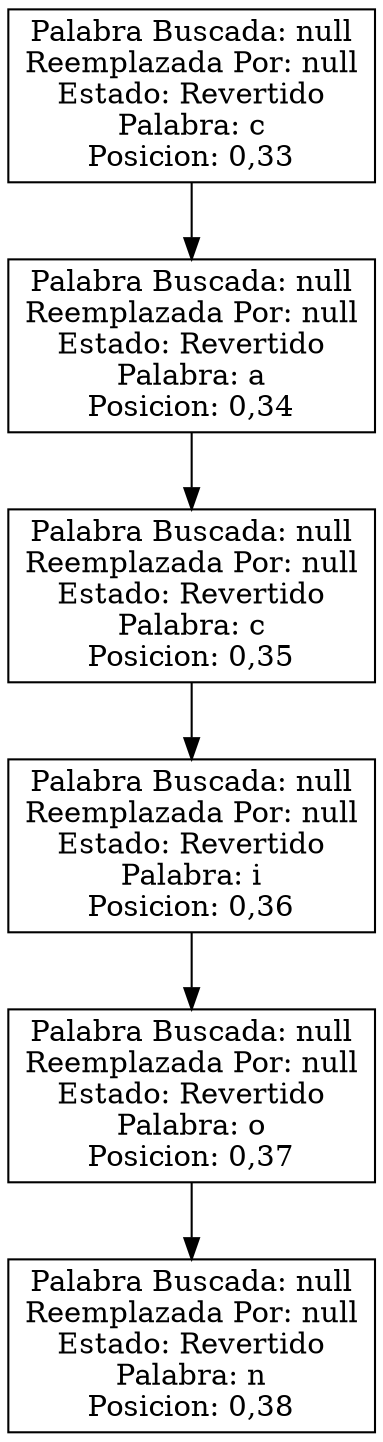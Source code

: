 digraph pilaRevertidos{ 
node[shape=record]; 
node0[label=" Palabra Buscada: null\nReemplazada Por: null\nEstado: Revertido\nPalabra: c\nPosicion: 0,33" ]; 
node0->node1; 
node1[label=" Palabra Buscada: null\nReemplazada Por: null\nEstado: Revertido\nPalabra: a\nPosicion: 0,34" ]; 
node1->node2; 
node2[label=" Palabra Buscada: null\nReemplazada Por: null\nEstado: Revertido\nPalabra: c\nPosicion: 0,35" ]; 
node2->node3; 
node3[label=" Palabra Buscada: null\nReemplazada Por: null\nEstado: Revertido\nPalabra: i\nPosicion: 0,36" ]; 
node3->node4; 
node4[label=" Palabra Buscada: null\nReemplazada Por: null\nEstado: Revertido\nPalabra: o\nPosicion: 0,37" ]; 
node4->node5; 
node5[label=" Palabra Buscada: null\nReemplazada Por: null\nEstado: Revertido\nPalabra: n\nPosicion: 0,38" ]; 
}